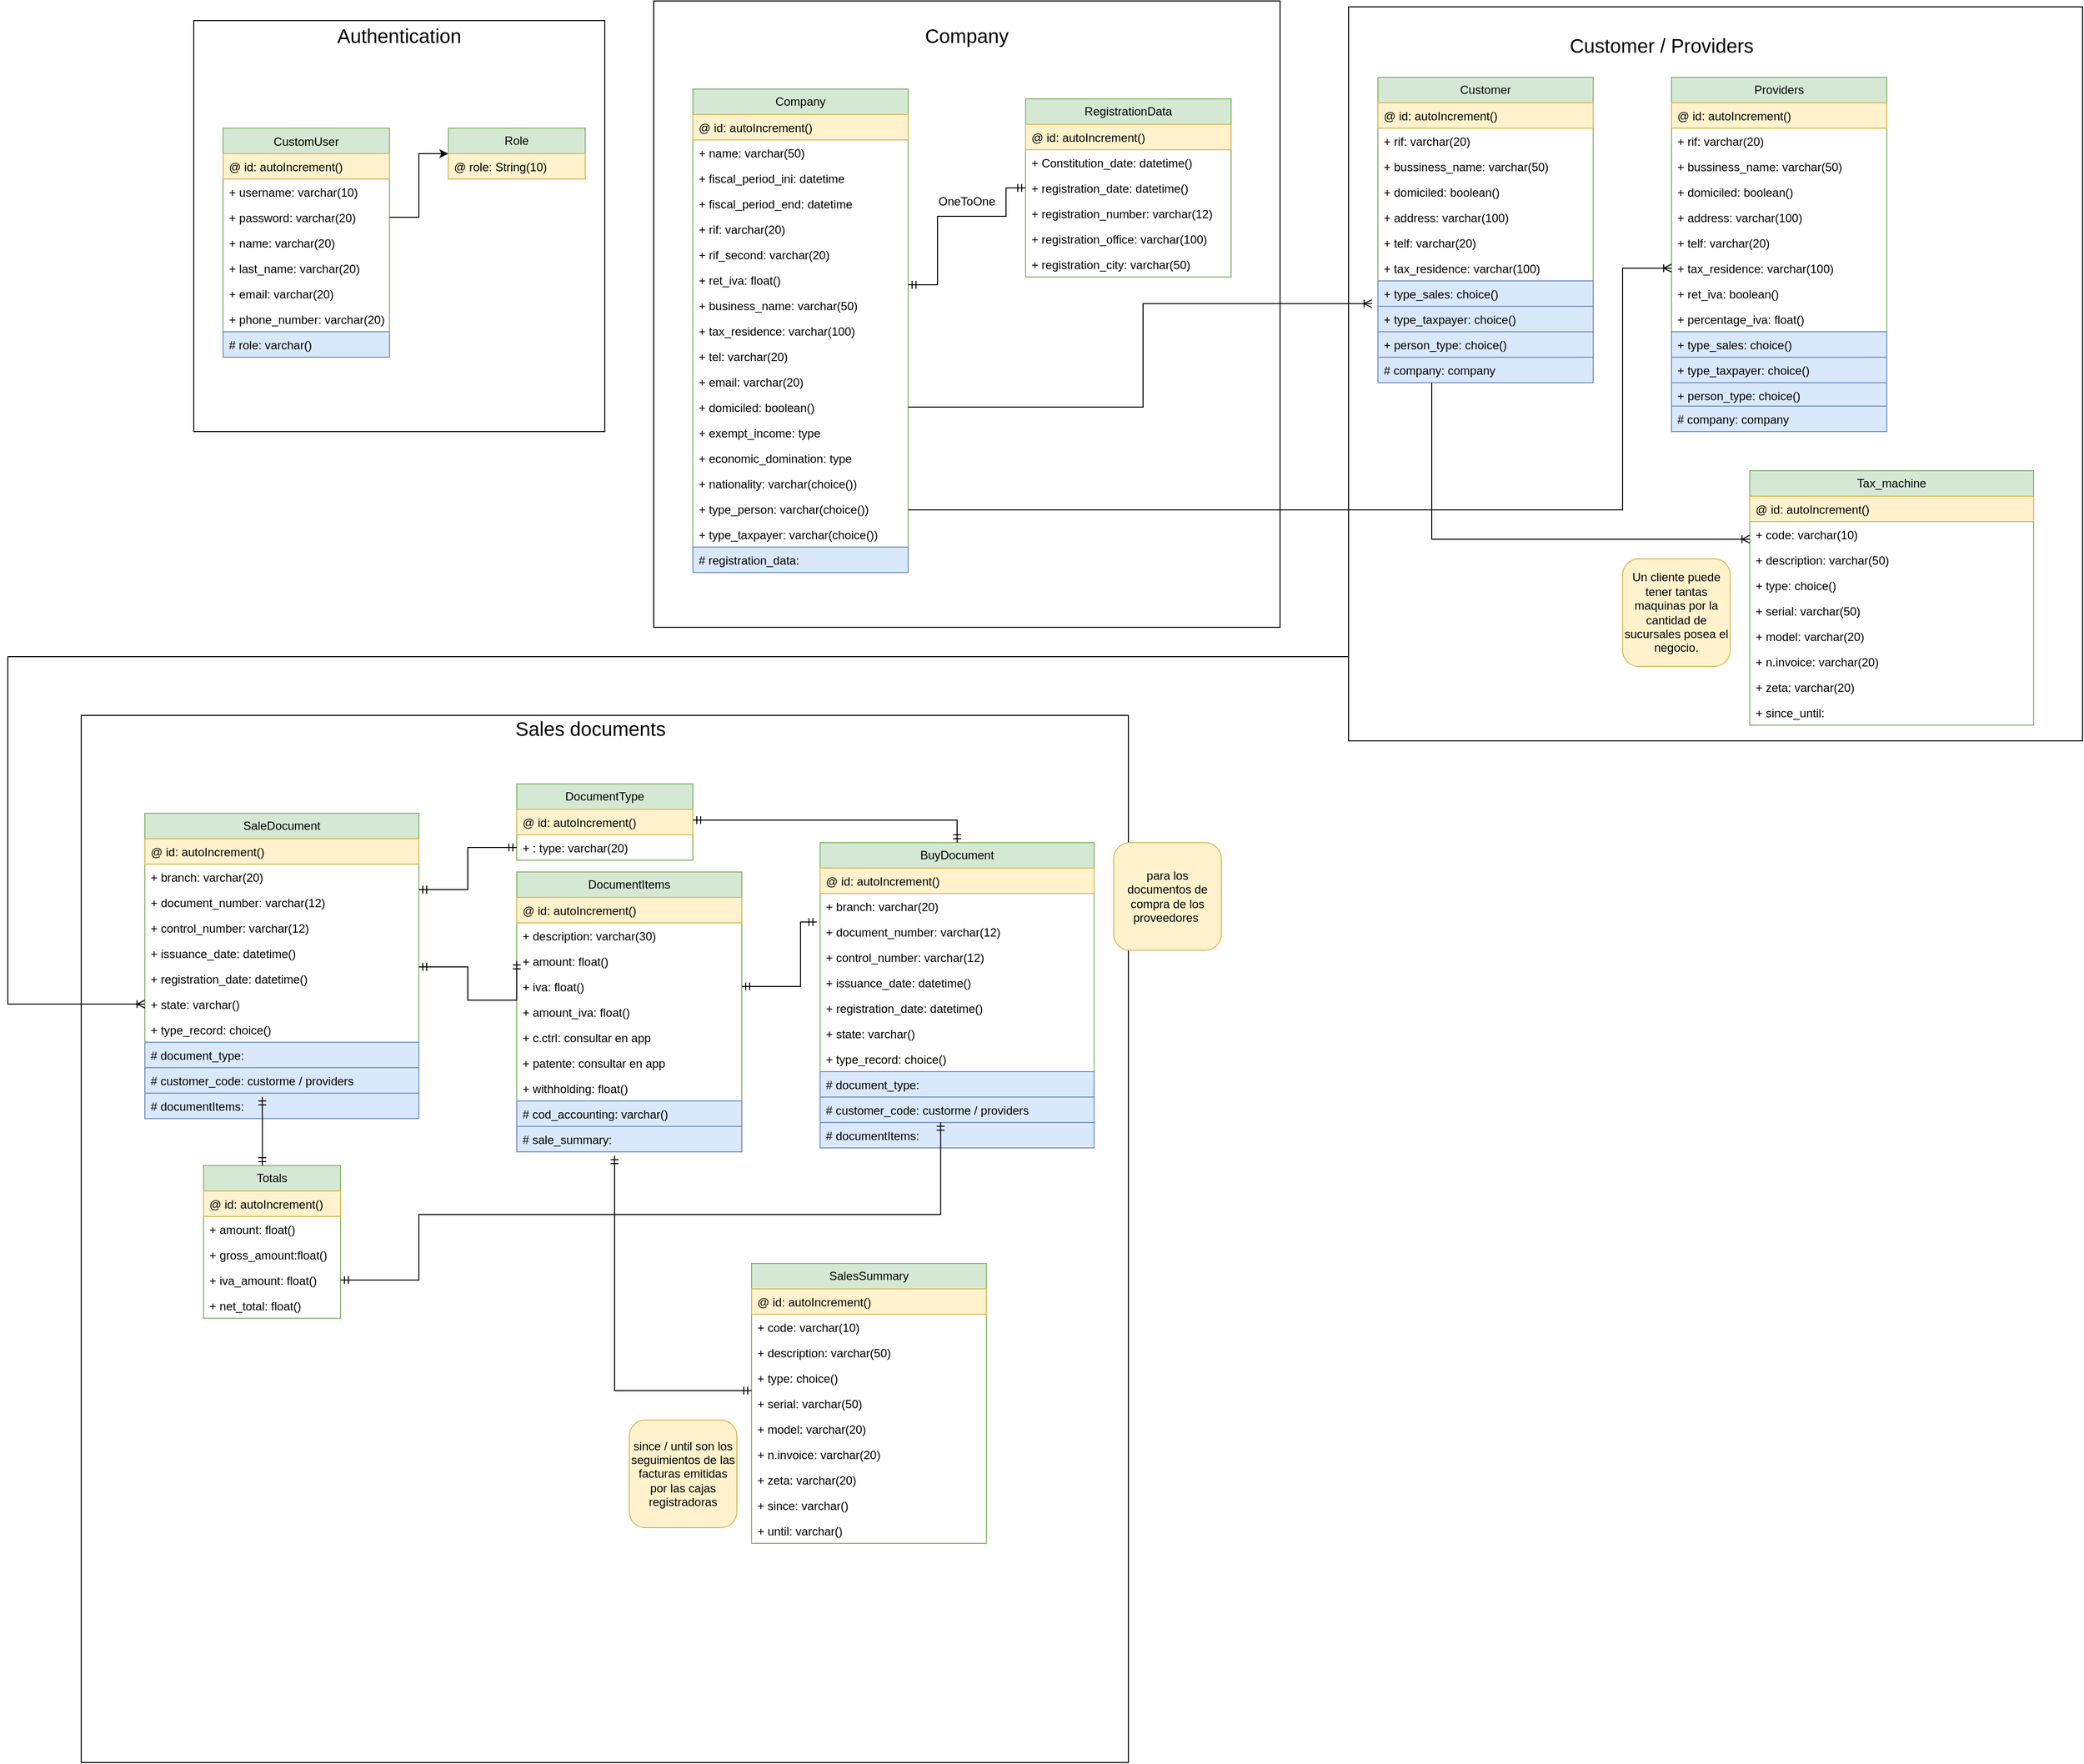 <mxfile version="21.1.2" type="github">
  <diagram name="Página-1" id="oyr48hVxfsf2USA6J1Er">
    <mxGraphModel dx="3796" dy="2156" grid="1" gridSize="10" guides="1" tooltips="1" connect="1" arrows="1" fold="1" page="1" pageScale="1" pageWidth="1920" pageHeight="1200" math="0" shadow="0">
      <root>
        <mxCell id="0" />
        <mxCell id="1" parent="0" />
        <mxCell id="Hb3Jc71vQll2scaf4FI3-3" value="" style="whiteSpace=wrap;html=1;aspect=fixed;fillColor=none;" parent="1" vertex="1">
          <mxGeometry x="-95" y="-460" width="1070" height="1070" as="geometry" />
        </mxCell>
        <mxCell id="Sdwt9xM7wRWtMo3GWOlH-35" value="" style="whiteSpace=wrap;html=1;aspect=fixed;fillColor=none;" parent="1" vertex="1">
          <mxGeometry x="1200" y="-1184" width="750" height="750" as="geometry" />
        </mxCell>
        <mxCell id="hQVyDR556PpDulF2tMrH-12" value="" style="whiteSpace=wrap;html=1;aspect=fixed;fillColor=none;" parent="1" vertex="1">
          <mxGeometry x="20" y="-1170" width="420" height="420" as="geometry" />
        </mxCell>
        <mxCell id="Sdwt9xM7wRWtMo3GWOlH-4" value="" style="whiteSpace=wrap;html=1;aspect=fixed;fillColor=none;" parent="1" vertex="1">
          <mxGeometry x="490" y="-1190" width="640" height="640" as="geometry" />
        </mxCell>
        <mxCell id="1lsHLtuf-3C-XjcvpTAW-1" value="CustomUser" style="swimlane;fontStyle=0;childLayout=stackLayout;horizontal=1;startSize=26;fillColor=#d5e8d4;horizontalStack=0;resizeParent=1;resizeParentMax=0;resizeLast=0;collapsible=1;marginBottom=0;strokeColor=#82b366;" parent="1" vertex="1">
          <mxGeometry x="50" y="-1060" width="170" height="234" as="geometry" />
        </mxCell>
        <mxCell id="1lsHLtuf-3C-XjcvpTAW-2" value="@ id: autoIncrement()" style="text;strokeColor=#d6b656;fillColor=#fff2cc;align=left;verticalAlign=top;spacingLeft=4;spacingRight=4;overflow=hidden;rotatable=0;points=[[0,0.5],[1,0.5]];portConstraint=eastwest;" parent="1lsHLtuf-3C-XjcvpTAW-1" vertex="1">
          <mxGeometry y="26" width="170" height="26" as="geometry" />
        </mxCell>
        <mxCell id="Sdwt9xM7wRWtMo3GWOlH-49" value="+ username: varchar(10)" style="text;align=left;verticalAlign=top;spacingLeft=4;spacingRight=4;overflow=hidden;rotatable=0;points=[[0,0.5],[1,0.5]];portConstraint=eastwest;" parent="1lsHLtuf-3C-XjcvpTAW-1" vertex="1">
          <mxGeometry y="52" width="170" height="26" as="geometry" />
        </mxCell>
        <mxCell id="1lsHLtuf-3C-XjcvpTAW-3" value="+ password: varchar(20)" style="text;strokeColor=none;fillColor=none;align=left;verticalAlign=top;spacingLeft=4;spacingRight=4;overflow=hidden;rotatable=0;points=[[0,0.5],[1,0.5]];portConstraint=eastwest;" parent="1lsHLtuf-3C-XjcvpTAW-1" vertex="1">
          <mxGeometry y="78" width="170" height="26" as="geometry" />
        </mxCell>
        <mxCell id="1lsHLtuf-3C-XjcvpTAW-4" value="+ name: varchar(20)&#xa;" style="text;strokeColor=none;fillColor=none;align=left;verticalAlign=top;spacingLeft=4;spacingRight=4;overflow=hidden;rotatable=0;points=[[0,0.5],[1,0.5]];portConstraint=eastwest;" parent="1lsHLtuf-3C-XjcvpTAW-1" vertex="1">
          <mxGeometry y="104" width="170" height="26" as="geometry" />
        </mxCell>
        <mxCell id="hQVyDR556PpDulF2tMrH-1" value="+ last_name: varchar(20)&#xa;" style="text;strokeColor=none;fillColor=none;align=left;verticalAlign=top;spacingLeft=4;spacingRight=4;overflow=hidden;rotatable=0;points=[[0,0.5],[1,0.5]];portConstraint=eastwest;" parent="1lsHLtuf-3C-XjcvpTAW-1" vertex="1">
          <mxGeometry y="130" width="170" height="26" as="geometry" />
        </mxCell>
        <mxCell id="hQVyDR556PpDulF2tMrH-2" value="+ email: varchar(20)&#xa;" style="text;strokeColor=none;fillColor=none;align=left;verticalAlign=top;spacingLeft=4;spacingRight=4;overflow=hidden;rotatable=0;points=[[0,0.5],[1,0.5]];portConstraint=eastwest;" parent="1lsHLtuf-3C-XjcvpTAW-1" vertex="1">
          <mxGeometry y="156" width="170" height="26" as="geometry" />
        </mxCell>
        <mxCell id="Hb3Jc71vQll2scaf4FI3-17" value="+ phone_number: varchar(20)&#xa;" style="text;strokeColor=none;fillColor=none;align=left;verticalAlign=top;spacingLeft=4;spacingRight=4;overflow=hidden;rotatable=0;points=[[0,0.5],[1,0.5]];portConstraint=eastwest;" parent="1lsHLtuf-3C-XjcvpTAW-1" vertex="1">
          <mxGeometry y="182" width="170" height="26" as="geometry" />
        </mxCell>
        <mxCell id="hQVyDR556PpDulF2tMrH-11" value="# role: varchar()" style="text;strokeColor=#6c8ebf;fillColor=#dae8fc;align=left;verticalAlign=top;spacingLeft=4;spacingRight=4;overflow=hidden;rotatable=0;points=[[0,0.5],[1,0.5]];portConstraint=eastwest;" parent="1lsHLtuf-3C-XjcvpTAW-1" vertex="1">
          <mxGeometry y="208" width="170" height="26" as="geometry" />
        </mxCell>
        <mxCell id="hQVyDR556PpDulF2tMrH-3" value="Role" style="swimlane;fontStyle=0;childLayout=stackLayout;horizontal=1;startSize=26;fillColor=#d5e8d4;horizontalStack=0;resizeParent=1;resizeParentMax=0;resizeLast=0;collapsible=1;marginBottom=0;whiteSpace=wrap;html=1;strokeColor=#82b366;" parent="1" vertex="1">
          <mxGeometry x="280" y="-1060" width="140" height="52" as="geometry" />
        </mxCell>
        <mxCell id="hQVyDR556PpDulF2tMrH-4" value="@ role: String(10)" style="text;strokeColor=#d6b656;fillColor=#fff2cc;align=left;verticalAlign=top;spacingLeft=4;spacingRight=4;overflow=hidden;rotatable=0;points=[[0,0.5],[1,0.5]];portConstraint=eastwest;whiteSpace=wrap;html=1;" parent="hQVyDR556PpDulF2tMrH-3" vertex="1">
          <mxGeometry y="26" width="140" height="26" as="geometry" />
        </mxCell>
        <mxCell id="hQVyDR556PpDulF2tMrH-10" style="edgeStyle=orthogonalEdgeStyle;rounded=0;orthogonalLoop=1;jettySize=auto;html=1;exitX=1;exitY=0.5;exitDx=0;exitDy=0;entryX=0;entryY=0.5;entryDx=0;entryDy=0;" parent="1" source="1lsHLtuf-3C-XjcvpTAW-3" target="hQVyDR556PpDulF2tMrH-3" edge="1">
          <mxGeometry relative="1" as="geometry" />
        </mxCell>
        <mxCell id="hQVyDR556PpDulF2tMrH-13" value="Authentication" style="text;html=1;strokeColor=none;fillColor=none;align=center;verticalAlign=middle;whiteSpace=wrap;rounded=0;fontSize=20;" parent="1" vertex="1">
          <mxGeometry x="200" y="-1170" width="60" height="30" as="geometry" />
        </mxCell>
        <mxCell id="hQVyDR556PpDulF2tMrH-14" value="Company" style="swimlane;fontStyle=0;childLayout=stackLayout;horizontal=1;startSize=26;fillColor=#d5e8d4;horizontalStack=0;resizeParent=1;resizeParentMax=0;resizeLast=0;collapsible=1;marginBottom=0;whiteSpace=wrap;html=1;strokeColor=#82b366;" parent="1" vertex="1">
          <mxGeometry x="530" y="-1100" width="220" height="494" as="geometry" />
        </mxCell>
        <mxCell id="hQVyDR556PpDulF2tMrH-15" value="@ id: autoIncrement()" style="text;strokeColor=#d6b656;fillColor=#fff2cc;align=left;verticalAlign=top;spacingLeft=4;spacingRight=4;overflow=hidden;rotatable=0;points=[[0,0.5],[1,0.5]];portConstraint=eastwest;whiteSpace=wrap;html=1;" parent="hQVyDR556PpDulF2tMrH-14" vertex="1">
          <mxGeometry y="26" width="220" height="26" as="geometry" />
        </mxCell>
        <mxCell id="hQVyDR556PpDulF2tMrH-16" value="+ name:&amp;nbsp;varchar(50)" style="text;strokeColor=none;fillColor=none;align=left;verticalAlign=top;spacingLeft=4;spacingRight=4;overflow=hidden;rotatable=0;points=[[0,0.5],[1,0.5]];portConstraint=eastwest;whiteSpace=wrap;html=1;" parent="hQVyDR556PpDulF2tMrH-14" vertex="1">
          <mxGeometry y="52" width="220" height="26" as="geometry" />
        </mxCell>
        <mxCell id="hQVyDR556PpDulF2tMrH-17" value="+ fiscal_period_ini: datetime" style="text;strokeColor=none;fillColor=none;align=left;verticalAlign=top;spacingLeft=4;spacingRight=4;overflow=hidden;rotatable=0;points=[[0,0.5],[1,0.5]];portConstraint=eastwest;whiteSpace=wrap;html=1;" parent="hQVyDR556PpDulF2tMrH-14" vertex="1">
          <mxGeometry y="78" width="220" height="26" as="geometry" />
        </mxCell>
        <mxCell id="hQVyDR556PpDulF2tMrH-18" value="+ fiscal_period_end: datetime" style="text;strokeColor=none;fillColor=none;align=left;verticalAlign=top;spacingLeft=4;spacingRight=4;overflow=hidden;rotatable=0;points=[[0,0.5],[1,0.5]];portConstraint=eastwest;whiteSpace=wrap;html=1;" parent="hQVyDR556PpDulF2tMrH-14" vertex="1">
          <mxGeometry y="104" width="220" height="26" as="geometry" />
        </mxCell>
        <mxCell id="hQVyDR556PpDulF2tMrH-19" value="+ rif:&amp;nbsp;varchar(20)" style="text;strokeColor=none;fillColor=none;align=left;verticalAlign=top;spacingLeft=4;spacingRight=4;overflow=hidden;rotatable=0;points=[[0,0.5],[1,0.5]];portConstraint=eastwest;whiteSpace=wrap;html=1;" parent="hQVyDR556PpDulF2tMrH-14" vertex="1">
          <mxGeometry y="130" width="220" height="26" as="geometry" />
        </mxCell>
        <mxCell id="hQVyDR556PpDulF2tMrH-20" value="+ rif_second:&amp;nbsp;varchar(20)" style="text;strokeColor=none;fillColor=none;align=left;verticalAlign=top;spacingLeft=4;spacingRight=4;overflow=hidden;rotatable=0;points=[[0,0.5],[1,0.5]];portConstraint=eastwest;whiteSpace=wrap;html=1;" parent="hQVyDR556PpDulF2tMrH-14" vertex="1">
          <mxGeometry y="156" width="220" height="26" as="geometry" />
        </mxCell>
        <mxCell id="hQVyDR556PpDulF2tMrH-23" value="+ ret_iva: float()" style="text;strokeColor=none;fillColor=none;align=left;verticalAlign=top;spacingLeft=4;spacingRight=4;overflow=hidden;rotatable=0;points=[[0,0.5],[1,0.5]];portConstraint=eastwest;whiteSpace=wrap;html=1;" parent="hQVyDR556PpDulF2tMrH-14" vertex="1">
          <mxGeometry y="182" width="220" height="26" as="geometry" />
        </mxCell>
        <mxCell id="hQVyDR556PpDulF2tMrH-24" value="+ business_name:&amp;nbsp;varchar(50)" style="text;strokeColor=none;fillColor=none;align=left;verticalAlign=top;spacingLeft=4;spacingRight=4;overflow=hidden;rotatable=0;points=[[0,0.5],[1,0.5]];portConstraint=eastwest;whiteSpace=wrap;html=1;" parent="hQVyDR556PpDulF2tMrH-14" vertex="1">
          <mxGeometry y="208" width="220" height="26" as="geometry" />
        </mxCell>
        <mxCell id="hQVyDR556PpDulF2tMrH-25" value="+ tax_residence:&amp;nbsp;varchar(100)" style="text;strokeColor=none;fillColor=none;align=left;verticalAlign=top;spacingLeft=4;spacingRight=4;overflow=hidden;rotatable=0;points=[[0,0.5],[1,0.5]];portConstraint=eastwest;whiteSpace=wrap;html=1;" parent="hQVyDR556PpDulF2tMrH-14" vertex="1">
          <mxGeometry y="234" width="220" height="26" as="geometry" />
        </mxCell>
        <mxCell id="hQVyDR556PpDulF2tMrH-26" value="+ tel:&amp;nbsp;varchar(20)" style="text;strokeColor=none;fillColor=none;align=left;verticalAlign=top;spacingLeft=4;spacingRight=4;overflow=hidden;rotatable=0;points=[[0,0.5],[1,0.5]];portConstraint=eastwest;whiteSpace=wrap;html=1;" parent="hQVyDR556PpDulF2tMrH-14" vertex="1">
          <mxGeometry y="260" width="220" height="26" as="geometry" />
        </mxCell>
        <mxCell id="hQVyDR556PpDulF2tMrH-27" value="+ email:&amp;nbsp;varchar(20)" style="text;strokeColor=none;fillColor=none;align=left;verticalAlign=top;spacingLeft=4;spacingRight=4;overflow=hidden;rotatable=0;points=[[0,0.5],[1,0.5]];portConstraint=eastwest;whiteSpace=wrap;html=1;" parent="hQVyDR556PpDulF2tMrH-14" vertex="1">
          <mxGeometry y="286" width="220" height="26" as="geometry" />
        </mxCell>
        <mxCell id="hQVyDR556PpDulF2tMrH-28" value="+ domiciled: boolean()" style="text;strokeColor=none;fillColor=none;align=left;verticalAlign=top;spacingLeft=4;spacingRight=4;overflow=hidden;rotatable=0;points=[[0,0.5],[1,0.5]];portConstraint=eastwest;whiteSpace=wrap;html=1;" parent="hQVyDR556PpDulF2tMrH-14" vertex="1">
          <mxGeometry y="312" width="220" height="26" as="geometry" />
        </mxCell>
        <mxCell id="hQVyDR556PpDulF2tMrH-30" value="+ exempt_income: type" style="text;strokeColor=none;fillColor=none;align=left;verticalAlign=top;spacingLeft=4;spacingRight=4;overflow=hidden;rotatable=0;points=[[0,0.5],[1,0.5]];portConstraint=eastwest;whiteSpace=wrap;html=1;" parent="hQVyDR556PpDulF2tMrH-14" vertex="1">
          <mxGeometry y="338" width="220" height="26" as="geometry" />
        </mxCell>
        <mxCell id="hQVyDR556PpDulF2tMrH-31" value="+ economic_domination: type" style="text;strokeColor=none;fillColor=none;align=left;verticalAlign=top;spacingLeft=4;spacingRight=4;overflow=hidden;rotatable=0;points=[[0,0.5],[1,0.5]];portConstraint=eastwest;whiteSpace=wrap;html=1;" parent="hQVyDR556PpDulF2tMrH-14" vertex="1">
          <mxGeometry y="364" width="220" height="26" as="geometry" />
        </mxCell>
        <mxCell id="hQVyDR556PpDulF2tMrH-29" value="+ nationality: varchar(choice())" style="text;strokeColor=none;fillColor=none;align=left;verticalAlign=top;spacingLeft=4;spacingRight=4;overflow=hidden;rotatable=0;points=[[0,0.5],[1,0.5]];portConstraint=eastwest;whiteSpace=wrap;html=1;" parent="hQVyDR556PpDulF2tMrH-14" vertex="1">
          <mxGeometry y="390" width="220" height="26" as="geometry" />
        </mxCell>
        <mxCell id="hQVyDR556PpDulF2tMrH-21" value="+ type_person: varchar(choice())" style="text;align=left;verticalAlign=top;spacingLeft=4;spacingRight=4;overflow=hidden;rotatable=0;points=[[0,0.5],[1,0.5]];portConstraint=eastwest;whiteSpace=wrap;html=1;" parent="hQVyDR556PpDulF2tMrH-14" vertex="1">
          <mxGeometry y="416" width="220" height="26" as="geometry" />
        </mxCell>
        <mxCell id="hQVyDR556PpDulF2tMrH-22" value="+ type_taxpayer: varchar(choice())" style="text;align=left;verticalAlign=top;spacingLeft=4;spacingRight=4;overflow=hidden;rotatable=0;points=[[0,0.5],[1,0.5]];portConstraint=eastwest;whiteSpace=wrap;html=1;" parent="hQVyDR556PpDulF2tMrH-14" vertex="1">
          <mxGeometry y="442" width="220" height="26" as="geometry" />
        </mxCell>
        <mxCell id="hQVyDR556PpDulF2tMrH-32" value="# registration_data:&amp;nbsp;" style="text;strokeColor=#6c8ebf;fillColor=#dae8fc;align=left;verticalAlign=top;spacingLeft=4;spacingRight=4;overflow=hidden;rotatable=0;points=[[0,0.5],[1,0.5]];portConstraint=eastwest;whiteSpace=wrap;html=1;" parent="hQVyDR556PpDulF2tMrH-14" vertex="1">
          <mxGeometry y="468" width="220" height="26" as="geometry" />
        </mxCell>
        <mxCell id="hQVyDR556PpDulF2tMrH-33" value="RegistrationData" style="swimlane;fontStyle=0;childLayout=stackLayout;horizontal=1;startSize=26;fillColor=#d5e8d4;horizontalStack=0;resizeParent=1;resizeParentMax=0;resizeLast=0;collapsible=1;marginBottom=0;whiteSpace=wrap;html=1;strokeColor=#82b366;" parent="1" vertex="1">
          <mxGeometry x="870" y="-1090" width="210" height="182" as="geometry" />
        </mxCell>
        <mxCell id="hQVyDR556PpDulF2tMrH-34" value="@ id: autoIncrement()" style="text;strokeColor=#d6b656;fillColor=#fff2cc;align=left;verticalAlign=top;spacingLeft=4;spacingRight=4;overflow=hidden;rotatable=0;points=[[0,0.5],[1,0.5]];portConstraint=eastwest;whiteSpace=wrap;html=1;" parent="hQVyDR556PpDulF2tMrH-33" vertex="1">
          <mxGeometry y="26" width="210" height="26" as="geometry" />
        </mxCell>
        <mxCell id="hQVyDR556PpDulF2tMrH-35" value="+ Constitution_date: datetime()" style="text;strokeColor=none;fillColor=none;align=left;verticalAlign=top;spacingLeft=4;spacingRight=4;overflow=hidden;rotatable=0;points=[[0,0.5],[1,0.5]];portConstraint=eastwest;whiteSpace=wrap;html=1;" parent="hQVyDR556PpDulF2tMrH-33" vertex="1">
          <mxGeometry y="52" width="210" height="26" as="geometry" />
        </mxCell>
        <mxCell id="hQVyDR556PpDulF2tMrH-36" value="+ registration_date: datetime()" style="text;strokeColor=none;fillColor=none;align=left;verticalAlign=top;spacingLeft=4;spacingRight=4;overflow=hidden;rotatable=0;points=[[0,0.5],[1,0.5]];portConstraint=eastwest;whiteSpace=wrap;html=1;" parent="hQVyDR556PpDulF2tMrH-33" vertex="1">
          <mxGeometry y="78" width="210" height="26" as="geometry" />
        </mxCell>
        <mxCell id="Sdwt9xM7wRWtMo3GWOlH-1" value="+ registration_number:&amp;nbsp;varchar(12)" style="text;strokeColor=none;fillColor=none;align=left;verticalAlign=top;spacingLeft=4;spacingRight=4;overflow=hidden;rotatable=0;points=[[0,0.5],[1,0.5]];portConstraint=eastwest;whiteSpace=wrap;html=1;" parent="hQVyDR556PpDulF2tMrH-33" vertex="1">
          <mxGeometry y="104" width="210" height="26" as="geometry" />
        </mxCell>
        <mxCell id="Sdwt9xM7wRWtMo3GWOlH-2" value="+ registration_office:&amp;nbsp;varchar(100)" style="text;strokeColor=none;fillColor=none;align=left;verticalAlign=top;spacingLeft=4;spacingRight=4;overflow=hidden;rotatable=0;points=[[0,0.5],[1,0.5]];portConstraint=eastwest;whiteSpace=wrap;html=1;" parent="hQVyDR556PpDulF2tMrH-33" vertex="1">
          <mxGeometry y="130" width="210" height="26" as="geometry" />
        </mxCell>
        <mxCell id="Sdwt9xM7wRWtMo3GWOlH-3" value="+ registration_city:&amp;nbsp;varchar(50)" style="text;strokeColor=none;fillColor=none;align=left;verticalAlign=top;spacingLeft=4;spacingRight=4;overflow=hidden;rotatable=0;points=[[0,0.5],[1,0.5]];portConstraint=eastwest;whiteSpace=wrap;html=1;" parent="hQVyDR556PpDulF2tMrH-33" vertex="1">
          <mxGeometry y="156" width="210" height="26" as="geometry" />
        </mxCell>
        <mxCell id="hQVyDR556PpDulF2tMrH-38" value="OneToOne" style="text;html=1;strokeColor=none;fillColor=none;align=center;verticalAlign=middle;whiteSpace=wrap;rounded=0;" parent="1" vertex="1">
          <mxGeometry x="780" y="-1000" width="60" height="30" as="geometry" />
        </mxCell>
        <mxCell id="Sdwt9xM7wRWtMo3GWOlH-5" value="Company" style="text;html=1;strokeColor=none;fillColor=none;align=center;verticalAlign=middle;whiteSpace=wrap;rounded=0;fontSize=20;" parent="1" vertex="1">
          <mxGeometry x="780" y="-1170" width="60" height="30" as="geometry" />
        </mxCell>
        <mxCell id="Sdwt9xM7wRWtMo3GWOlH-6" value="Customer" style="swimlane;fontStyle=0;childLayout=stackLayout;horizontal=1;startSize=26;fillColor=#d5e8d4;horizontalStack=0;resizeParent=1;resizeParentMax=0;resizeLast=0;collapsible=1;marginBottom=0;whiteSpace=wrap;html=1;strokeColor=#82b366;" parent="1" vertex="1">
          <mxGeometry x="1230" y="-1112" width="220" height="312" as="geometry" />
        </mxCell>
        <mxCell id="Sdwt9xM7wRWtMo3GWOlH-7" value="@ id: autoIncrement()" style="text;strokeColor=#d6b656;fillColor=#fff2cc;align=left;verticalAlign=top;spacingLeft=4;spacingRight=4;overflow=hidden;rotatable=0;points=[[0,0.5],[1,0.5]];portConstraint=eastwest;whiteSpace=wrap;html=1;" parent="Sdwt9xM7wRWtMo3GWOlH-6" vertex="1">
          <mxGeometry y="26" width="220" height="26" as="geometry" />
        </mxCell>
        <mxCell id="Sdwt9xM7wRWtMo3GWOlH-8" value="+ rif:&amp;nbsp;varchar(20)" style="text;strokeColor=none;fillColor=none;align=left;verticalAlign=top;spacingLeft=4;spacingRight=4;overflow=hidden;rotatable=0;points=[[0,0.5],[1,0.5]];portConstraint=eastwest;whiteSpace=wrap;html=1;" parent="Sdwt9xM7wRWtMo3GWOlH-6" vertex="1">
          <mxGeometry y="52" width="220" height="26" as="geometry" />
        </mxCell>
        <mxCell id="Sdwt9xM7wRWtMo3GWOlH-9" value="+ bussiness_name:&amp;nbsp;varchar(50)" style="text;strokeColor=none;fillColor=none;align=left;verticalAlign=top;spacingLeft=4;spacingRight=4;overflow=hidden;rotatable=0;points=[[0,0.5],[1,0.5]];portConstraint=eastwest;whiteSpace=wrap;html=1;" parent="Sdwt9xM7wRWtMo3GWOlH-6" vertex="1">
          <mxGeometry y="78" width="220" height="26" as="geometry" />
        </mxCell>
        <mxCell id="Sdwt9xM7wRWtMo3GWOlH-10" value="+ domiciled: boolean()" style="text;strokeColor=none;fillColor=none;align=left;verticalAlign=top;spacingLeft=4;spacingRight=4;overflow=hidden;rotatable=0;points=[[0,0.5],[1,0.5]];portConstraint=eastwest;whiteSpace=wrap;html=1;" parent="Sdwt9xM7wRWtMo3GWOlH-6" vertex="1">
          <mxGeometry y="104" width="220" height="26" as="geometry" />
        </mxCell>
        <mxCell id="Sdwt9xM7wRWtMo3GWOlH-14" value="+ address:&amp;nbsp;varchar(100)" style="text;strokeColor=none;fillColor=none;align=left;verticalAlign=top;spacingLeft=4;spacingRight=4;overflow=hidden;rotatable=0;points=[[0,0.5],[1,0.5]];portConstraint=eastwest;whiteSpace=wrap;html=1;" parent="Sdwt9xM7wRWtMo3GWOlH-6" vertex="1">
          <mxGeometry y="130" width="220" height="26" as="geometry" />
        </mxCell>
        <mxCell id="Sdwt9xM7wRWtMo3GWOlH-15" value="+ telf:&amp;nbsp;varchar(20)" style="text;strokeColor=none;fillColor=none;align=left;verticalAlign=top;spacingLeft=4;spacingRight=4;overflow=hidden;rotatable=0;points=[[0,0.5],[1,0.5]];portConstraint=eastwest;whiteSpace=wrap;html=1;" parent="Sdwt9xM7wRWtMo3GWOlH-6" vertex="1">
          <mxGeometry y="156" width="220" height="26" as="geometry" />
        </mxCell>
        <mxCell id="Sdwt9xM7wRWtMo3GWOlH-16" value="+ tax_residence:&amp;nbsp;varchar(100)" style="text;strokeColor=none;fillColor=none;align=left;verticalAlign=top;spacingLeft=4;spacingRight=4;overflow=hidden;rotatable=0;points=[[0,0.5],[1,0.5]];portConstraint=eastwest;whiteSpace=wrap;html=1;" parent="Sdwt9xM7wRWtMo3GWOlH-6" vertex="1">
          <mxGeometry y="182" width="220" height="26" as="geometry" />
        </mxCell>
        <mxCell id="Sdwt9xM7wRWtMo3GWOlH-13" value="+ type_sales: choice()" style="text;strokeColor=#6c8ebf;fillColor=#dae8fc;align=left;verticalAlign=top;spacingLeft=4;spacingRight=4;overflow=hidden;rotatable=0;points=[[0,0.5],[1,0.5]];portConstraint=eastwest;whiteSpace=wrap;html=1;" parent="Sdwt9xM7wRWtMo3GWOlH-6" vertex="1">
          <mxGeometry y="208" width="220" height="26" as="geometry" />
        </mxCell>
        <mxCell id="Sdwt9xM7wRWtMo3GWOlH-12" value="+ type_taxpayer: choice()" style="text;strokeColor=#6c8ebf;fillColor=#dae8fc;align=left;verticalAlign=top;spacingLeft=4;spacingRight=4;overflow=hidden;rotatable=0;points=[[0,0.5],[1,0.5]];portConstraint=eastwest;whiteSpace=wrap;html=1;" parent="Sdwt9xM7wRWtMo3GWOlH-6" vertex="1">
          <mxGeometry y="234" width="220" height="26" as="geometry" />
        </mxCell>
        <mxCell id="Sdwt9xM7wRWtMo3GWOlH-11" value="+ person_type: choice()" style="text;strokeColor=#6c8ebf;fillColor=#dae8fc;align=left;verticalAlign=top;spacingLeft=4;spacingRight=4;overflow=hidden;rotatable=0;points=[[0,0.5],[1,0.5]];portConstraint=eastwest;whiteSpace=wrap;html=1;" parent="Sdwt9xM7wRWtMo3GWOlH-6" vertex="1">
          <mxGeometry y="260" width="220" height="26" as="geometry" />
        </mxCell>
        <mxCell id="Hb3Jc71vQll2scaf4FI3-18" value="# company: company" style="text;strokeColor=#6c8ebf;fillColor=#dae8fc;align=left;verticalAlign=top;spacingLeft=4;spacingRight=4;overflow=hidden;rotatable=0;points=[[0,0.5],[1,0.5]];portConstraint=eastwest;whiteSpace=wrap;html=1;" parent="Sdwt9xM7wRWtMo3GWOlH-6" vertex="1">
          <mxGeometry y="286" width="220" height="26" as="geometry" />
        </mxCell>
        <mxCell id="Sdwt9xM7wRWtMo3GWOlH-18" value="" style="edgeStyle=orthogonalEdgeStyle;fontSize=12;html=1;endArrow=ERoneToMany;rounded=0;entryX=-0.028;entryY=-0.104;entryDx=0;entryDy=0;entryPerimeter=0;exitX=1;exitY=0.5;exitDx=0;exitDy=0;" parent="1" source="hQVyDR556PpDulF2tMrH-28" target="Sdwt9xM7wRWtMo3GWOlH-12" edge="1">
          <mxGeometry width="100" height="100" relative="1" as="geometry">
            <mxPoint x="800" y="-750" as="sourcePoint" />
            <mxPoint x="1310" y="-920" as="targetPoint" />
            <Array as="points" />
          </mxGeometry>
        </mxCell>
        <mxCell id="Sdwt9xM7wRWtMo3GWOlH-19" value="Providers" style="swimlane;fontStyle=0;childLayout=stackLayout;horizontal=1;startSize=26;fillColor=#d5e8d4;horizontalStack=0;resizeParent=1;resizeParentMax=0;resizeLast=0;collapsible=1;marginBottom=0;whiteSpace=wrap;html=1;strokeColor=#82b366;" parent="1" vertex="1">
          <mxGeometry x="1530" y="-1112" width="220" height="338" as="geometry" />
        </mxCell>
        <mxCell id="Sdwt9xM7wRWtMo3GWOlH-20" value="@ id: autoIncrement()" style="text;strokeColor=#d6b656;fillColor=#fff2cc;align=left;verticalAlign=top;spacingLeft=4;spacingRight=4;overflow=hidden;rotatable=0;points=[[0,0.5],[1,0.5]];portConstraint=eastwest;whiteSpace=wrap;html=1;" parent="Sdwt9xM7wRWtMo3GWOlH-19" vertex="1">
          <mxGeometry y="26" width="220" height="26" as="geometry" />
        </mxCell>
        <mxCell id="Sdwt9xM7wRWtMo3GWOlH-21" value="+ rif:&amp;nbsp;varchar(20)" style="text;strokeColor=none;fillColor=none;align=left;verticalAlign=top;spacingLeft=4;spacingRight=4;overflow=hidden;rotatable=0;points=[[0,0.5],[1,0.5]];portConstraint=eastwest;whiteSpace=wrap;html=1;" parent="Sdwt9xM7wRWtMo3GWOlH-19" vertex="1">
          <mxGeometry y="52" width="220" height="26" as="geometry" />
        </mxCell>
        <mxCell id="Sdwt9xM7wRWtMo3GWOlH-22" value="+ bussiness_name:&amp;nbsp;varchar(50)" style="text;strokeColor=none;fillColor=none;align=left;verticalAlign=top;spacingLeft=4;spacingRight=4;overflow=hidden;rotatable=0;points=[[0,0.5],[1,0.5]];portConstraint=eastwest;whiteSpace=wrap;html=1;" parent="Sdwt9xM7wRWtMo3GWOlH-19" vertex="1">
          <mxGeometry y="78" width="220" height="26" as="geometry" />
        </mxCell>
        <mxCell id="Sdwt9xM7wRWtMo3GWOlH-23" value="+ domiciled: boolean()" style="text;strokeColor=none;fillColor=none;align=left;verticalAlign=top;spacingLeft=4;spacingRight=4;overflow=hidden;rotatable=0;points=[[0,0.5],[1,0.5]];portConstraint=eastwest;whiteSpace=wrap;html=1;" parent="Sdwt9xM7wRWtMo3GWOlH-19" vertex="1">
          <mxGeometry y="104" width="220" height="26" as="geometry" />
        </mxCell>
        <mxCell id="Sdwt9xM7wRWtMo3GWOlH-24" value="+ address:&amp;nbsp;varchar(100)" style="text;strokeColor=none;fillColor=none;align=left;verticalAlign=top;spacingLeft=4;spacingRight=4;overflow=hidden;rotatable=0;points=[[0,0.5],[1,0.5]];portConstraint=eastwest;whiteSpace=wrap;html=1;" parent="Sdwt9xM7wRWtMo3GWOlH-19" vertex="1">
          <mxGeometry y="130" width="220" height="26" as="geometry" />
        </mxCell>
        <mxCell id="Sdwt9xM7wRWtMo3GWOlH-25" value="+ telf:&amp;nbsp;varchar(20)" style="text;strokeColor=none;fillColor=none;align=left;verticalAlign=top;spacingLeft=4;spacingRight=4;overflow=hidden;rotatable=0;points=[[0,0.5],[1,0.5]];portConstraint=eastwest;whiteSpace=wrap;html=1;" parent="Sdwt9xM7wRWtMo3GWOlH-19" vertex="1">
          <mxGeometry y="156" width="220" height="26" as="geometry" />
        </mxCell>
        <mxCell id="Sdwt9xM7wRWtMo3GWOlH-26" value="+ tax_residence:&amp;nbsp;varchar(100)" style="text;strokeColor=none;fillColor=none;align=left;verticalAlign=top;spacingLeft=4;spacingRight=4;overflow=hidden;rotatable=0;points=[[0,0.5],[1,0.5]];portConstraint=eastwest;whiteSpace=wrap;html=1;" parent="Sdwt9xM7wRWtMo3GWOlH-19" vertex="1">
          <mxGeometry y="182" width="220" height="26" as="geometry" />
        </mxCell>
        <mxCell id="Sdwt9xM7wRWtMo3GWOlH-32" value="+ ret_iva: boolean()" style="text;strokeColor=none;fillColor=none;align=left;verticalAlign=top;spacingLeft=4;spacingRight=4;overflow=hidden;rotatable=0;points=[[0,0.5],[1,0.5]];portConstraint=eastwest;whiteSpace=wrap;html=1;" parent="Sdwt9xM7wRWtMo3GWOlH-19" vertex="1">
          <mxGeometry y="208" width="220" height="26" as="geometry" />
        </mxCell>
        <mxCell id="Sdwt9xM7wRWtMo3GWOlH-33" value="+ percentage_iva: float()" style="text;strokeColor=none;fillColor=none;align=left;verticalAlign=top;spacingLeft=4;spacingRight=4;overflow=hidden;rotatable=0;points=[[0,0.5],[1,0.5]];portConstraint=eastwest;whiteSpace=wrap;html=1;" parent="Sdwt9xM7wRWtMo3GWOlH-19" vertex="1">
          <mxGeometry y="234" width="220" height="26" as="geometry" />
        </mxCell>
        <mxCell id="Sdwt9xM7wRWtMo3GWOlH-27" value="+ type_sales: choice()" style="text;strokeColor=#6c8ebf;fillColor=#dae8fc;align=left;verticalAlign=top;spacingLeft=4;spacingRight=4;overflow=hidden;rotatable=0;points=[[0,0.5],[1,0.5]];portConstraint=eastwest;whiteSpace=wrap;html=1;" parent="Sdwt9xM7wRWtMo3GWOlH-19" vertex="1">
          <mxGeometry y="260" width="220" height="26" as="geometry" />
        </mxCell>
        <mxCell id="Sdwt9xM7wRWtMo3GWOlH-28" value="+ type_taxpayer: choice()" style="text;strokeColor=#6c8ebf;fillColor=#dae8fc;align=left;verticalAlign=top;spacingLeft=4;spacingRight=4;overflow=hidden;rotatable=0;points=[[0,0.5],[1,0.5]];portConstraint=eastwest;whiteSpace=wrap;html=1;" parent="Sdwt9xM7wRWtMo3GWOlH-19" vertex="1">
          <mxGeometry y="286" width="220" height="26" as="geometry" />
        </mxCell>
        <mxCell id="Sdwt9xM7wRWtMo3GWOlH-29" value="+ person_type: choice()" style="text;strokeColor=#6c8ebf;fillColor=#dae8fc;align=left;verticalAlign=top;spacingLeft=4;spacingRight=4;overflow=hidden;rotatable=0;points=[[0,0.5],[1,0.5]];portConstraint=eastwest;whiteSpace=wrap;html=1;" parent="Sdwt9xM7wRWtMo3GWOlH-19" vertex="1">
          <mxGeometry y="312" width="220" height="26" as="geometry" />
        </mxCell>
        <mxCell id="Sdwt9xM7wRWtMo3GWOlH-30" value="" style="edgeStyle=orthogonalEdgeStyle;fontSize=12;html=1;endArrow=ERmandOne;startArrow=ERmandOne;rounded=0;entryX=0;entryY=0.5;entryDx=0;entryDy=0;exitX=1;exitY=0.692;exitDx=0;exitDy=0;exitPerimeter=0;" parent="1" source="hQVyDR556PpDulF2tMrH-23" target="hQVyDR556PpDulF2tMrH-36" edge="1">
          <mxGeometry width="100" height="100" relative="1" as="geometry">
            <mxPoint x="760" y="-900" as="sourcePoint" />
            <mxPoint x="820" y="-1000" as="targetPoint" />
            <Array as="points">
              <mxPoint x="780" y="-900" />
              <mxPoint x="780" y="-970" />
              <mxPoint x="850" y="-970" />
              <mxPoint x="850" y="-999" />
            </Array>
          </mxGeometry>
        </mxCell>
        <mxCell id="Sdwt9xM7wRWtMo3GWOlH-31" value="" style="edgeStyle=orthogonalEdgeStyle;fontSize=12;html=1;endArrow=ERoneToMany;rounded=0;entryX=0;entryY=0.5;entryDx=0;entryDy=0;" parent="1" target="Sdwt9xM7wRWtMo3GWOlH-26" edge="1">
          <mxGeometry width="100" height="100" relative="1" as="geometry">
            <mxPoint x="750" y="-670" as="sourcePoint" />
            <mxPoint x="830" y="-780" as="targetPoint" />
            <Array as="points">
              <mxPoint x="1480" y="-670" />
              <mxPoint x="1480" y="-917" />
            </Array>
          </mxGeometry>
        </mxCell>
        <mxCell id="Sdwt9xM7wRWtMo3GWOlH-37" value="Customer / Providers" style="text;html=1;strokeColor=none;fillColor=none;align=center;verticalAlign=middle;whiteSpace=wrap;rounded=0;fontSize=20;" parent="1" vertex="1">
          <mxGeometry x="1385" y="-1160" width="270" height="30" as="geometry" />
        </mxCell>
        <mxCell id="Sdwt9xM7wRWtMo3GWOlH-38" value="SaleDocument" style="swimlane;fontStyle=0;childLayout=stackLayout;horizontal=1;startSize=26;fillColor=#d5e8d4;horizontalStack=0;resizeParent=1;resizeParentMax=0;resizeLast=0;collapsible=1;marginBottom=0;whiteSpace=wrap;html=1;strokeColor=#82b366;" parent="1" vertex="1">
          <mxGeometry x="-30" y="-360" width="280" height="312" as="geometry" />
        </mxCell>
        <mxCell id="Sdwt9xM7wRWtMo3GWOlH-39" value="@ id: autoIncrement()" style="text;strokeColor=#d6b656;fillColor=#fff2cc;align=left;verticalAlign=top;spacingLeft=4;spacingRight=4;overflow=hidden;rotatable=0;points=[[0,0.5],[1,0.5]];portConstraint=eastwest;whiteSpace=wrap;html=1;" parent="Sdwt9xM7wRWtMo3GWOlH-38" vertex="1">
          <mxGeometry y="26" width="280" height="26" as="geometry" />
        </mxCell>
        <mxCell id="Sdwt9xM7wRWtMo3GWOlH-41" value="+ branch: varchar(20)" style="text;strokeColor=none;fillColor=none;align=left;verticalAlign=top;spacingLeft=4;spacingRight=4;overflow=hidden;rotatable=0;points=[[0,0.5],[1,0.5]];portConstraint=eastwest;whiteSpace=wrap;html=1;" parent="Sdwt9xM7wRWtMo3GWOlH-38" vertex="1">
          <mxGeometry y="52" width="280" height="26" as="geometry" />
        </mxCell>
        <mxCell id="Sdwt9xM7wRWtMo3GWOlH-42" value="+ document_number: varchar(12)" style="text;strokeColor=none;fillColor=none;align=left;verticalAlign=top;spacingLeft=4;spacingRight=4;overflow=hidden;rotatable=0;points=[[0,0.5],[1,0.5]];portConstraint=eastwest;whiteSpace=wrap;html=1;" parent="Sdwt9xM7wRWtMo3GWOlH-38" vertex="1">
          <mxGeometry y="78" width="280" height="26" as="geometry" />
        </mxCell>
        <mxCell id="Sdwt9xM7wRWtMo3GWOlH-43" value="+ control_number: varchar(12)" style="text;strokeColor=none;fillColor=none;align=left;verticalAlign=top;spacingLeft=4;spacingRight=4;overflow=hidden;rotatable=0;points=[[0,0.5],[1,0.5]];portConstraint=eastwest;whiteSpace=wrap;html=1;" parent="Sdwt9xM7wRWtMo3GWOlH-38" vertex="1">
          <mxGeometry y="104" width="280" height="26" as="geometry" />
        </mxCell>
        <mxCell id="Sdwt9xM7wRWtMo3GWOlH-44" value="+ issuance_date: datetime()" style="text;strokeColor=none;fillColor=none;align=left;verticalAlign=top;spacingLeft=4;spacingRight=4;overflow=hidden;rotatable=0;points=[[0,0.5],[1,0.5]];portConstraint=eastwest;whiteSpace=wrap;html=1;" parent="Sdwt9xM7wRWtMo3GWOlH-38" vertex="1">
          <mxGeometry y="130" width="280" height="26" as="geometry" />
        </mxCell>
        <mxCell id="Sdwt9xM7wRWtMo3GWOlH-45" value="+ registration_date: datetime()" style="text;strokeColor=none;fillColor=none;align=left;verticalAlign=top;spacingLeft=4;spacingRight=4;overflow=hidden;rotatable=0;points=[[0,0.5],[1,0.5]];portConstraint=eastwest;whiteSpace=wrap;html=1;" parent="Sdwt9xM7wRWtMo3GWOlH-38" vertex="1">
          <mxGeometry y="156" width="280" height="26" as="geometry" />
        </mxCell>
        <mxCell id="Sdwt9xM7wRWtMo3GWOlH-46" value="+ state: varchar()" style="text;strokeColor=none;fillColor=none;align=left;verticalAlign=top;spacingLeft=4;spacingRight=4;overflow=hidden;rotatable=0;points=[[0,0.5],[1,0.5]];portConstraint=eastwest;whiteSpace=wrap;html=1;" parent="Sdwt9xM7wRWtMo3GWOlH-38" vertex="1">
          <mxGeometry y="182" width="280" height="26" as="geometry" />
        </mxCell>
        <mxCell id="Sdwt9xM7wRWtMo3GWOlH-48" value="+ type_record: choice()" style="text;strokeColor=none;fillColor=none;align=left;verticalAlign=top;spacingLeft=4;spacingRight=4;overflow=hidden;rotatable=0;points=[[0,0.5],[1,0.5]];portConstraint=eastwest;whiteSpace=wrap;html=1;" parent="Sdwt9xM7wRWtMo3GWOlH-38" vertex="1">
          <mxGeometry y="208" width="280" height="26" as="geometry" />
        </mxCell>
        <mxCell id="Sdwt9xM7wRWtMo3GWOlH-40" value="# document_type:&amp;nbsp;&amp;nbsp;" style="text;strokeColor=#6c8ebf;fillColor=#dae8fc;align=left;verticalAlign=top;spacingLeft=4;spacingRight=4;overflow=hidden;rotatable=0;points=[[0,0.5],[1,0.5]];portConstraint=eastwest;whiteSpace=wrap;html=1;" parent="Sdwt9xM7wRWtMo3GWOlH-38" vertex="1">
          <mxGeometry y="234" width="280" height="26" as="geometry" />
        </mxCell>
        <mxCell id="Sdwt9xM7wRWtMo3GWOlH-47" value="# customer_code: custorme / providers" style="text;strokeColor=#6c8ebf;fillColor=#dae8fc;align=left;verticalAlign=top;spacingLeft=4;spacingRight=4;overflow=hidden;rotatable=0;points=[[0,0.5],[1,0.5]];portConstraint=eastwest;whiteSpace=wrap;html=1;" parent="Sdwt9xM7wRWtMo3GWOlH-38" vertex="1">
          <mxGeometry y="260" width="280" height="26" as="geometry" />
        </mxCell>
        <mxCell id="sAzutBhvFIJIg85wm9A6-6" value="# documentItems:&amp;nbsp; &amp;nbsp;" style="text;strokeColor=#6c8ebf;fillColor=#dae8fc;align=left;verticalAlign=top;spacingLeft=4;spacingRight=4;overflow=hidden;rotatable=0;points=[[0,0.5],[1,0.5]];portConstraint=eastwest;whiteSpace=wrap;html=1;" vertex="1" parent="Sdwt9xM7wRWtMo3GWOlH-38">
          <mxGeometry y="286" width="280" height="26" as="geometry" />
        </mxCell>
        <mxCell id="Sdwt9xM7wRWtMo3GWOlH-54" value="DocumentType" style="swimlane;fontStyle=0;childLayout=stackLayout;horizontal=1;startSize=26;fillColor=#d5e8d4;horizontalStack=0;resizeParent=1;resizeParentMax=0;resizeLast=0;collapsible=1;marginBottom=0;whiteSpace=wrap;html=1;strokeColor=#82b366;" parent="1" vertex="1">
          <mxGeometry x="350" y="-390" width="180" height="78" as="geometry" />
        </mxCell>
        <mxCell id="Sdwt9xM7wRWtMo3GWOlH-59" value="@ id: autoIncrement()" style="text;strokeColor=#d6b656;fillColor=#fff2cc;align=left;verticalAlign=top;spacingLeft=4;spacingRight=4;overflow=hidden;rotatable=0;points=[[0,0.5],[1,0.5]];portConstraint=eastwest;whiteSpace=wrap;html=1;" parent="Sdwt9xM7wRWtMo3GWOlH-54" vertex="1">
          <mxGeometry y="26" width="180" height="26" as="geometry" />
        </mxCell>
        <mxCell id="Sdwt9xM7wRWtMo3GWOlH-58" value="+ : type: varchar(20)" style="text;strokeColor=none;fillColor=none;align=left;verticalAlign=top;spacingLeft=4;spacingRight=4;overflow=hidden;rotatable=0;points=[[0,0.5],[1,0.5]];portConstraint=eastwest;whiteSpace=wrap;html=1;" parent="Sdwt9xM7wRWtMo3GWOlH-54" vertex="1">
          <mxGeometry y="52" width="180" height="26" as="geometry" />
        </mxCell>
        <mxCell id="Sdwt9xM7wRWtMo3GWOlH-60" value="" style="edgeStyle=orthogonalEdgeStyle;fontSize=12;html=1;endArrow=ERmandOne;startArrow=ERmandOne;rounded=0;exitX=1;exitY=0.25;exitDx=0;exitDy=0;entryX=0;entryY=0.5;entryDx=0;entryDy=0;" parent="1" source="Sdwt9xM7wRWtMo3GWOlH-38" target="Sdwt9xM7wRWtMo3GWOlH-58" edge="1">
          <mxGeometry width="100" height="100" relative="1" as="geometry">
            <mxPoint x="350" y="-290" as="sourcePoint" />
            <mxPoint x="450" y="-390" as="targetPoint" />
          </mxGeometry>
        </mxCell>
        <mxCell id="HLiQ1m6jWATwoJMbq_vb-1" value="DocumentItems" style="swimlane;fontStyle=0;childLayout=stackLayout;horizontal=1;startSize=26;fillColor=#d5e8d4;horizontalStack=0;resizeParent=1;resizeParentMax=0;resizeLast=0;collapsible=1;marginBottom=0;whiteSpace=wrap;html=1;strokeColor=#82b366;" parent="1" vertex="1">
          <mxGeometry x="350" y="-300" width="230" height="286" as="geometry" />
        </mxCell>
        <mxCell id="HLiQ1m6jWATwoJMbq_vb-6" value="@ id: autoIncrement()" style="text;strokeColor=#d6b656;fillColor=#fff2cc;align=left;verticalAlign=top;spacingLeft=4;spacingRight=4;overflow=hidden;rotatable=0;points=[[0,0.5],[1,0.5]];portConstraint=eastwest;whiteSpace=wrap;html=1;" parent="HLiQ1m6jWATwoJMbq_vb-1" vertex="1">
          <mxGeometry y="26" width="230" height="26" as="geometry" />
        </mxCell>
        <mxCell id="HLiQ1m6jWATwoJMbq_vb-2" value="+ description: varchar(30)" style="text;strokeColor=none;fillColor=none;align=left;verticalAlign=top;spacingLeft=4;spacingRight=4;overflow=hidden;rotatable=0;points=[[0,0.5],[1,0.5]];portConstraint=eastwest;whiteSpace=wrap;html=1;" parent="HLiQ1m6jWATwoJMbq_vb-1" vertex="1">
          <mxGeometry y="52" width="230" height="26" as="geometry" />
        </mxCell>
        <mxCell id="HLiQ1m6jWATwoJMbq_vb-4" value="+ amount: float()" style="text;strokeColor=none;fillColor=none;align=left;verticalAlign=top;spacingLeft=4;spacingRight=4;overflow=hidden;rotatable=0;points=[[0,0.5],[1,0.5]];portConstraint=eastwest;whiteSpace=wrap;html=1;" parent="HLiQ1m6jWATwoJMbq_vb-1" vertex="1">
          <mxGeometry y="78" width="230" height="26" as="geometry" />
        </mxCell>
        <mxCell id="HLiQ1m6jWATwoJMbq_vb-7" value="+ iva: float()" style="text;strokeColor=none;fillColor=none;align=left;verticalAlign=top;spacingLeft=4;spacingRight=4;overflow=hidden;rotatable=0;points=[[0,0.5],[1,0.5]];portConstraint=eastwest;whiteSpace=wrap;html=1;" parent="HLiQ1m6jWATwoJMbq_vb-1" vertex="1">
          <mxGeometry y="104" width="230" height="26" as="geometry" />
        </mxCell>
        <mxCell id="HLiQ1m6jWATwoJMbq_vb-8" value="+ amount_iva: float()" style="text;strokeColor=none;fillColor=none;align=left;verticalAlign=top;spacingLeft=4;spacingRight=4;overflow=hidden;rotatable=0;points=[[0,0.5],[1,0.5]];portConstraint=eastwest;whiteSpace=wrap;html=1;" parent="HLiQ1m6jWATwoJMbq_vb-1" vertex="1">
          <mxGeometry y="130" width="230" height="26" as="geometry" />
        </mxCell>
        <mxCell id="HLiQ1m6jWATwoJMbq_vb-9" value="+ c.ctrl: consultar en app" style="text;strokeColor=none;fillColor=none;align=left;verticalAlign=top;spacingLeft=4;spacingRight=4;overflow=hidden;rotatable=0;points=[[0,0.5],[1,0.5]];portConstraint=eastwest;whiteSpace=wrap;html=1;" parent="HLiQ1m6jWATwoJMbq_vb-1" vertex="1">
          <mxGeometry y="156" width="230" height="26" as="geometry" />
        </mxCell>
        <mxCell id="HLiQ1m6jWATwoJMbq_vb-10" value="+ patente: consultar en app" style="text;strokeColor=none;fillColor=none;align=left;verticalAlign=top;spacingLeft=4;spacingRight=4;overflow=hidden;rotatable=0;points=[[0,0.5],[1,0.5]];portConstraint=eastwest;whiteSpace=wrap;html=1;" parent="HLiQ1m6jWATwoJMbq_vb-1" vertex="1">
          <mxGeometry y="182" width="230" height="26" as="geometry" />
        </mxCell>
        <mxCell id="HLiQ1m6jWATwoJMbq_vb-11" value="+ withholding: float()" style="text;strokeColor=none;fillColor=none;align=left;verticalAlign=top;spacingLeft=4;spacingRight=4;overflow=hidden;rotatable=0;points=[[0,0.5],[1,0.5]];portConstraint=eastwest;whiteSpace=wrap;html=1;" parent="HLiQ1m6jWATwoJMbq_vb-1" vertex="1">
          <mxGeometry y="208" width="230" height="26" as="geometry" />
        </mxCell>
        <mxCell id="HLiQ1m6jWATwoJMbq_vb-3" value="# cod_accounting: varchar()" style="text;strokeColor=#6c8ebf;fillColor=#dae8fc;align=left;verticalAlign=top;spacingLeft=4;spacingRight=4;overflow=hidden;rotatable=0;points=[[0,0.5],[1,0.5]];portConstraint=eastwest;whiteSpace=wrap;html=1;" parent="HLiQ1m6jWATwoJMbq_vb-1" vertex="1">
          <mxGeometry y="234" width="230" height="26" as="geometry" />
        </mxCell>
        <mxCell id="sAzutBhvFIJIg85wm9A6-1" value="# sale_summary:&amp;nbsp;&amp;nbsp;" style="text;strokeColor=#6c8ebf;fillColor=#dae8fc;align=left;verticalAlign=top;spacingLeft=4;spacingRight=4;overflow=hidden;rotatable=0;points=[[0,0.5],[1,0.5]];portConstraint=eastwest;whiteSpace=wrap;html=1;" vertex="1" parent="HLiQ1m6jWATwoJMbq_vb-1">
          <mxGeometry y="260" width="230" height="26" as="geometry" />
        </mxCell>
        <mxCell id="HLiQ1m6jWATwoJMbq_vb-5" value="" style="edgeStyle=orthogonalEdgeStyle;fontSize=12;html=1;endArrow=ERmandOne;startArrow=ERmandOne;rounded=0;exitX=1;exitY=0.25;exitDx=0;exitDy=0;entryX=0;entryY=0.5;entryDx=0;entryDy=0;" parent="1" target="HLiQ1m6jWATwoJMbq_vb-4" edge="1">
          <mxGeometry width="100" height="100" relative="1" as="geometry">
            <mxPoint x="250" y="-203" as="sourcePoint" />
            <mxPoint x="350" y="-240" as="targetPoint" />
            <Array as="points">
              <mxPoint x="300" y="-203" />
              <mxPoint x="300" y="-169" />
            </Array>
          </mxGeometry>
        </mxCell>
        <mxCell id="HLiQ1m6jWATwoJMbq_vb-12" value="Totals" style="swimlane;fontStyle=0;childLayout=stackLayout;horizontal=1;startSize=26;fillColor=#d5e8d4;horizontalStack=0;resizeParent=1;resizeParentMax=0;resizeLast=0;collapsible=1;marginBottom=0;whiteSpace=wrap;html=1;strokeColor=#82b366;" parent="1" vertex="1">
          <mxGeometry x="30" width="140" height="156" as="geometry" />
        </mxCell>
        <mxCell id="HLiQ1m6jWATwoJMbq_vb-16" value="@ id: autoIncrement()" style="text;strokeColor=#d6b656;fillColor=#fff2cc;align=left;verticalAlign=top;spacingLeft=4;spacingRight=4;overflow=hidden;rotatable=0;points=[[0,0.5],[1,0.5]];portConstraint=eastwest;whiteSpace=wrap;html=1;" parent="HLiQ1m6jWATwoJMbq_vb-12" vertex="1">
          <mxGeometry y="26" width="140" height="26" as="geometry" />
        </mxCell>
        <mxCell id="HLiQ1m6jWATwoJMbq_vb-13" value="+ amount: float()" style="text;strokeColor=none;fillColor=none;align=left;verticalAlign=top;spacingLeft=4;spacingRight=4;overflow=hidden;rotatable=0;points=[[0,0.5],[1,0.5]];portConstraint=eastwest;whiteSpace=wrap;html=1;" parent="HLiQ1m6jWATwoJMbq_vb-12" vertex="1">
          <mxGeometry y="52" width="140" height="26" as="geometry" />
        </mxCell>
        <mxCell id="HLiQ1m6jWATwoJMbq_vb-14" value="+ gross_amount:float()&lt;span style=&quot;white-space: pre;&quot;&gt; &lt;/span&gt;" style="text;strokeColor=none;fillColor=none;align=left;verticalAlign=top;spacingLeft=4;spacingRight=4;overflow=hidden;rotatable=0;points=[[0,0.5],[1,0.5]];portConstraint=eastwest;whiteSpace=wrap;html=1;" parent="HLiQ1m6jWATwoJMbq_vb-12" vertex="1">
          <mxGeometry y="78" width="140" height="26" as="geometry" />
        </mxCell>
        <mxCell id="HLiQ1m6jWATwoJMbq_vb-15" value="+ iva_amount: float()" style="text;strokeColor=none;fillColor=none;align=left;verticalAlign=top;spacingLeft=4;spacingRight=4;overflow=hidden;rotatable=0;points=[[0,0.5],[1,0.5]];portConstraint=eastwest;whiteSpace=wrap;html=1;" parent="HLiQ1m6jWATwoJMbq_vb-12" vertex="1">
          <mxGeometry y="104" width="140" height="26" as="geometry" />
        </mxCell>
        <mxCell id="Hb3Jc71vQll2scaf4FI3-1" value="+ net_total: float()" style="text;strokeColor=none;fillColor=none;align=left;verticalAlign=top;spacingLeft=4;spacingRight=4;overflow=hidden;rotatable=0;points=[[0,0.5],[1,0.5]];portConstraint=eastwest;whiteSpace=wrap;html=1;" parent="HLiQ1m6jWATwoJMbq_vb-12" vertex="1">
          <mxGeometry y="130" width="140" height="26" as="geometry" />
        </mxCell>
        <mxCell id="Hb3Jc71vQll2scaf4FI3-2" value="" style="fontSize=12;html=1;endArrow=ERmandOne;startArrow=ERmandOne;rounded=0;exitX=0.429;exitY=0;exitDx=0;exitDy=0;exitPerimeter=0;edgeStyle=orthogonalEdgeStyle;" parent="1" source="HLiQ1m6jWATwoJMbq_vb-12" edge="1">
          <mxGeometry width="100" height="100" relative="1" as="geometry">
            <mxPoint x="160" y="-40" as="sourcePoint" />
            <mxPoint x="90" y="-70" as="targetPoint" />
          </mxGeometry>
        </mxCell>
        <mxCell id="Hb3Jc71vQll2scaf4FI3-4" value="SalesSummary" style="swimlane;fontStyle=0;childLayout=stackLayout;horizontal=1;startSize=26;fillColor=#d5e8d4;horizontalStack=0;resizeParent=1;resizeParentMax=0;resizeLast=0;collapsible=1;marginBottom=0;whiteSpace=wrap;html=1;strokeColor=#82b366;" parent="1" vertex="1">
          <mxGeometry x="590" y="100" width="240" height="286" as="geometry" />
        </mxCell>
        <mxCell id="Hb3Jc71vQll2scaf4FI3-8" value="@ id: autoIncrement()" style="text;strokeColor=#d6b656;fillColor=#fff2cc;align=left;verticalAlign=top;spacingLeft=4;spacingRight=4;overflow=hidden;rotatable=0;points=[[0,0.5],[1,0.5]];portConstraint=eastwest;whiteSpace=wrap;html=1;" parent="Hb3Jc71vQll2scaf4FI3-4" vertex="1">
          <mxGeometry y="26" width="240" height="26" as="geometry" />
        </mxCell>
        <mxCell id="Hb3Jc71vQll2scaf4FI3-5" value="+ code: varchar(10)" style="text;strokeColor=none;fillColor=none;align=left;verticalAlign=top;spacingLeft=4;spacingRight=4;overflow=hidden;rotatable=0;points=[[0,0.5],[1,0.5]];portConstraint=eastwest;whiteSpace=wrap;html=1;" parent="Hb3Jc71vQll2scaf4FI3-4" vertex="1">
          <mxGeometry y="52" width="240" height="26" as="geometry" />
        </mxCell>
        <mxCell id="Hb3Jc71vQll2scaf4FI3-6" value="+ description: varchar(50)" style="text;strokeColor=none;fillColor=none;align=left;verticalAlign=top;spacingLeft=4;spacingRight=4;overflow=hidden;rotatable=0;points=[[0,0.5],[1,0.5]];portConstraint=eastwest;whiteSpace=wrap;html=1;" parent="Hb3Jc71vQll2scaf4FI3-4" vertex="1">
          <mxGeometry y="78" width="240" height="26" as="geometry" />
        </mxCell>
        <mxCell id="Hb3Jc71vQll2scaf4FI3-7" value="+ type: choice()" style="text;strokeColor=none;fillColor=none;align=left;verticalAlign=top;spacingLeft=4;spacingRight=4;overflow=hidden;rotatable=0;points=[[0,0.5],[1,0.5]];portConstraint=eastwest;whiteSpace=wrap;html=1;" parent="Hb3Jc71vQll2scaf4FI3-4" vertex="1">
          <mxGeometry y="104" width="240" height="26" as="geometry" />
        </mxCell>
        <mxCell id="Hb3Jc71vQll2scaf4FI3-9" value="+ serial: varchar(50)" style="text;strokeColor=none;fillColor=none;align=left;verticalAlign=top;spacingLeft=4;spacingRight=4;overflow=hidden;rotatable=0;points=[[0,0.5],[1,0.5]];portConstraint=eastwest;whiteSpace=wrap;html=1;" parent="Hb3Jc71vQll2scaf4FI3-4" vertex="1">
          <mxGeometry y="130" width="240" height="26" as="geometry" />
        </mxCell>
        <mxCell id="Hb3Jc71vQll2scaf4FI3-10" value="+ model: varchar(20)" style="text;strokeColor=none;fillColor=none;align=left;verticalAlign=top;spacingLeft=4;spacingRight=4;overflow=hidden;rotatable=0;points=[[0,0.5],[1,0.5]];portConstraint=eastwest;whiteSpace=wrap;html=1;" parent="Hb3Jc71vQll2scaf4FI3-4" vertex="1">
          <mxGeometry y="156" width="240" height="26" as="geometry" />
        </mxCell>
        <mxCell id="Hb3Jc71vQll2scaf4FI3-11" value="+ n.invoice: varchar(20)" style="text;strokeColor=none;fillColor=none;align=left;verticalAlign=top;spacingLeft=4;spacingRight=4;overflow=hidden;rotatable=0;points=[[0,0.5],[1,0.5]];portConstraint=eastwest;whiteSpace=wrap;html=1;" parent="Hb3Jc71vQll2scaf4FI3-4" vertex="1">
          <mxGeometry y="182" width="240" height="26" as="geometry" />
        </mxCell>
        <mxCell id="Hb3Jc71vQll2scaf4FI3-12" value="+ zeta: varchar(20)" style="text;strokeColor=none;fillColor=none;align=left;verticalAlign=top;spacingLeft=4;spacingRight=4;overflow=hidden;rotatable=0;points=[[0,0.5],[1,0.5]];portConstraint=eastwest;whiteSpace=wrap;html=1;" parent="Hb3Jc71vQll2scaf4FI3-4" vertex="1">
          <mxGeometry y="208" width="240" height="26" as="geometry" />
        </mxCell>
        <mxCell id="Hb3Jc71vQll2scaf4FI3-13" value="+ since: varchar()&amp;nbsp;" style="text;strokeColor=none;fillColor=none;align=left;verticalAlign=top;spacingLeft=4;spacingRight=4;overflow=hidden;rotatable=0;points=[[0,0.5],[1,0.5]];portConstraint=eastwest;whiteSpace=wrap;html=1;" parent="Hb3Jc71vQll2scaf4FI3-4" vertex="1">
          <mxGeometry y="234" width="240" height="26" as="geometry" />
        </mxCell>
        <mxCell id="sAzutBhvFIJIg85wm9A6-19" value="+ until: varchar()&amp;nbsp;" style="text;strokeColor=none;fillColor=none;align=left;verticalAlign=top;spacingLeft=4;spacingRight=4;overflow=hidden;rotatable=0;points=[[0,0.5],[1,0.5]];portConstraint=eastwest;whiteSpace=wrap;html=1;" vertex="1" parent="Hb3Jc71vQll2scaf4FI3-4">
          <mxGeometry y="260" width="240" height="26" as="geometry" />
        </mxCell>
        <mxCell id="Hb3Jc71vQll2scaf4FI3-16" value="Sales documents" style="text;align=center;fontStyle=0;verticalAlign=middle;spacingLeft=3;spacingRight=3;strokeColor=none;rotatable=0;points=[[0,0.5],[1,0.5]];portConstraint=eastwest;html=1;fontSize=20;" parent="1" vertex="1">
          <mxGeometry x="385" y="-460" width="80" height="26" as="geometry" />
        </mxCell>
        <mxCell id="Hb3Jc71vQll2scaf4FI3-19" value="" style="edgeStyle=orthogonalEdgeStyle;fontSize=12;html=1;endArrow=ERoneToMany;rounded=0;entryX=0;entryY=0.5;entryDx=0;entryDy=0;" parent="1" source="Sdwt9xM7wRWtMo3GWOlH-35" target="Sdwt9xM7wRWtMo3GWOlH-46" edge="1">
          <mxGeometry width="100" height="100" relative="1" as="geometry">
            <mxPoint x="1361" y="-328" as="sourcePoint" />
            <mxPoint x="1835" y="-434" as="targetPoint" />
            <Array as="points">
              <mxPoint x="1520" y="-520" />
              <mxPoint x="-170" y="-520" />
              <mxPoint x="-170" y="-165" />
            </Array>
          </mxGeometry>
        </mxCell>
        <mxCell id="Hb3Jc71vQll2scaf4FI3-20" value="# company: company" style="text;strokeColor=#6c8ebf;fillColor=#dae8fc;align=left;verticalAlign=top;spacingLeft=4;spacingRight=4;overflow=hidden;rotatable=0;points=[[0,0.5],[1,0.5]];portConstraint=eastwest;whiteSpace=wrap;html=1;" parent="1" vertex="1">
          <mxGeometry x="1530" y="-776" width="220" height="26" as="geometry" />
        </mxCell>
        <mxCell id="Hb3Jc71vQll2scaf4FI3-21" value="BuyDocument" style="swimlane;fontStyle=0;childLayout=stackLayout;horizontal=1;startSize=26;fillColor=#d5e8d4;horizontalStack=0;resizeParent=1;resizeParentMax=0;resizeLast=0;collapsible=1;marginBottom=0;whiteSpace=wrap;html=1;strokeColor=#82b366;" parent="1" vertex="1">
          <mxGeometry x="660" y="-330" width="280" height="312" as="geometry" />
        </mxCell>
        <mxCell id="Hb3Jc71vQll2scaf4FI3-22" value="@ id: autoIncrement()" style="text;strokeColor=#d6b656;fillColor=#fff2cc;align=left;verticalAlign=top;spacingLeft=4;spacingRight=4;overflow=hidden;rotatable=0;points=[[0,0.5],[1,0.5]];portConstraint=eastwest;whiteSpace=wrap;html=1;" parent="Hb3Jc71vQll2scaf4FI3-21" vertex="1">
          <mxGeometry y="26" width="280" height="26" as="geometry" />
        </mxCell>
        <mxCell id="Hb3Jc71vQll2scaf4FI3-24" value="+ branch: varchar(20)" style="text;strokeColor=none;fillColor=none;align=left;verticalAlign=top;spacingLeft=4;spacingRight=4;overflow=hidden;rotatable=0;points=[[0,0.5],[1,0.5]];portConstraint=eastwest;whiteSpace=wrap;html=1;" parent="Hb3Jc71vQll2scaf4FI3-21" vertex="1">
          <mxGeometry y="52" width="280" height="26" as="geometry" />
        </mxCell>
        <mxCell id="Hb3Jc71vQll2scaf4FI3-25" value="+ document_number: varchar(12)" style="text;strokeColor=none;fillColor=none;align=left;verticalAlign=top;spacingLeft=4;spacingRight=4;overflow=hidden;rotatable=0;points=[[0,0.5],[1,0.5]];portConstraint=eastwest;whiteSpace=wrap;html=1;" parent="Hb3Jc71vQll2scaf4FI3-21" vertex="1">
          <mxGeometry y="78" width="280" height="26" as="geometry" />
        </mxCell>
        <mxCell id="Hb3Jc71vQll2scaf4FI3-26" value="+ control_number: varchar(12)" style="text;strokeColor=none;fillColor=none;align=left;verticalAlign=top;spacingLeft=4;spacingRight=4;overflow=hidden;rotatable=0;points=[[0,0.5],[1,0.5]];portConstraint=eastwest;whiteSpace=wrap;html=1;" parent="Hb3Jc71vQll2scaf4FI3-21" vertex="1">
          <mxGeometry y="104" width="280" height="26" as="geometry" />
        </mxCell>
        <mxCell id="Hb3Jc71vQll2scaf4FI3-27" value="+ issuance_date: datetime()" style="text;strokeColor=none;fillColor=none;align=left;verticalAlign=top;spacingLeft=4;spacingRight=4;overflow=hidden;rotatable=0;points=[[0,0.5],[1,0.5]];portConstraint=eastwest;whiteSpace=wrap;html=1;" parent="Hb3Jc71vQll2scaf4FI3-21" vertex="1">
          <mxGeometry y="130" width="280" height="26" as="geometry" />
        </mxCell>
        <mxCell id="Hb3Jc71vQll2scaf4FI3-28" value="+ registration_date: datetime()" style="text;strokeColor=none;fillColor=none;align=left;verticalAlign=top;spacingLeft=4;spacingRight=4;overflow=hidden;rotatable=0;points=[[0,0.5],[1,0.5]];portConstraint=eastwest;whiteSpace=wrap;html=1;" parent="Hb3Jc71vQll2scaf4FI3-21" vertex="1">
          <mxGeometry y="156" width="280" height="26" as="geometry" />
        </mxCell>
        <mxCell id="Hb3Jc71vQll2scaf4FI3-29" value="+ state: varchar()" style="text;strokeColor=none;fillColor=none;align=left;verticalAlign=top;spacingLeft=4;spacingRight=4;overflow=hidden;rotatable=0;points=[[0,0.5],[1,0.5]];portConstraint=eastwest;whiteSpace=wrap;html=1;" parent="Hb3Jc71vQll2scaf4FI3-21" vertex="1">
          <mxGeometry y="182" width="280" height="26" as="geometry" />
        </mxCell>
        <mxCell id="Hb3Jc71vQll2scaf4FI3-30" value="+ type_record: choice()" style="text;strokeColor=none;fillColor=none;align=left;verticalAlign=top;spacingLeft=4;spacingRight=4;overflow=hidden;rotatable=0;points=[[0,0.5],[1,0.5]];portConstraint=eastwest;whiteSpace=wrap;html=1;" parent="Hb3Jc71vQll2scaf4FI3-21" vertex="1">
          <mxGeometry y="208" width="280" height="26" as="geometry" />
        </mxCell>
        <mxCell id="Hb3Jc71vQll2scaf4FI3-23" value="# document_type:&amp;nbsp;&amp;nbsp;" style="text;strokeColor=#6c8ebf;fillColor=#dae8fc;align=left;verticalAlign=top;spacingLeft=4;spacingRight=4;overflow=hidden;rotatable=0;points=[[0,0.5],[1,0.5]];portConstraint=eastwest;whiteSpace=wrap;html=1;" parent="Hb3Jc71vQll2scaf4FI3-21" vertex="1">
          <mxGeometry y="234" width="280" height="26" as="geometry" />
        </mxCell>
        <mxCell id="Hb3Jc71vQll2scaf4FI3-31" value="# customer_code: custorme / providers" style="text;strokeColor=#6c8ebf;fillColor=#dae8fc;align=left;verticalAlign=top;spacingLeft=4;spacingRight=4;overflow=hidden;rotatable=0;points=[[0,0.5],[1,0.5]];portConstraint=eastwest;whiteSpace=wrap;html=1;" parent="Hb3Jc71vQll2scaf4FI3-21" vertex="1">
          <mxGeometry y="260" width="280" height="26" as="geometry" />
        </mxCell>
        <mxCell id="sAzutBhvFIJIg85wm9A6-5" value="# documentItems:&amp;nbsp; &amp;nbsp;" style="text;strokeColor=#6c8ebf;fillColor=#dae8fc;align=left;verticalAlign=top;spacingLeft=4;spacingRight=4;overflow=hidden;rotatable=0;points=[[0,0.5],[1,0.5]];portConstraint=eastwest;whiteSpace=wrap;html=1;" vertex="1" parent="Hb3Jc71vQll2scaf4FI3-21">
          <mxGeometry y="286" width="280" height="26" as="geometry" />
        </mxCell>
        <mxCell id="Hb3Jc71vQll2scaf4FI3-32" value="" style="edgeStyle=orthogonalEdgeStyle;fontSize=12;html=1;endArrow=ERmandOne;startArrow=ERmandOne;rounded=0;entryX=-0.012;entryY=0.12;entryDx=0;entryDy=0;entryPerimeter=0;" parent="1" target="Hb3Jc71vQll2scaf4FI3-25" edge="1">
          <mxGeometry width="100" height="100" relative="1" as="geometry">
            <mxPoint x="580" y="-183" as="sourcePoint" />
            <mxPoint x="650" y="-220" as="targetPoint" />
            <Array as="points">
              <mxPoint x="640" y="-183" />
              <mxPoint x="640" y="-249" />
            </Array>
          </mxGeometry>
        </mxCell>
        <mxCell id="Hb3Jc71vQll2scaf4FI3-33" value="" style="edgeStyle=orthogonalEdgeStyle;fontSize=12;html=1;endArrow=ERmandOne;startArrow=ERmandOne;rounded=0;exitX=1;exitY=0.25;exitDx=0;exitDy=0;" parent="1" target="Hb3Jc71vQll2scaf4FI3-21" edge="1">
          <mxGeometry width="100" height="100" relative="1" as="geometry">
            <mxPoint x="530" y="-353" as="sourcePoint" />
            <mxPoint x="630" y="-390" as="targetPoint" />
            <Array as="points">
              <mxPoint x="800" y="-353" />
            </Array>
          </mxGeometry>
        </mxCell>
        <mxCell id="Hb3Jc71vQll2scaf4FI3-35" value="" style="fontSize=12;html=1;endArrow=ERmandOne;startArrow=ERmandOne;rounded=0;exitX=1;exitY=0.5;exitDx=0;exitDy=0;edgeStyle=orthogonalEdgeStyle;entryX=0.44;entryY=0.995;entryDx=0;entryDy=0;entryPerimeter=0;" parent="1" source="HLiQ1m6jWATwoJMbq_vb-15" target="Hb3Jc71vQll2scaf4FI3-31" edge="1">
          <mxGeometry width="100" height="100" relative="1" as="geometry">
            <mxPoint x="250" y="120" as="sourcePoint" />
            <mxPoint x="250" y="50" as="targetPoint" />
            <Array as="points">
              <mxPoint x="250" y="117" />
              <mxPoint x="250" y="50" />
              <mxPoint x="783" y="50" />
            </Array>
          </mxGeometry>
        </mxCell>
        <mxCell id="sAzutBhvFIJIg85wm9A6-2" value="" style="fontSize=12;html=1;endArrow=ERmandOne;startArrow=ERmandOne;rounded=0;edgeStyle=orthogonalEdgeStyle;" edge="1" parent="1" source="Hb3Jc71vQll2scaf4FI3-4">
          <mxGeometry width="100" height="100" relative="1" as="geometry">
            <mxPoint x="450" y="96" as="sourcePoint" />
            <mxPoint x="450" y="-10" as="targetPoint" />
            <Array as="points">
              <mxPoint x="450" y="230" />
            </Array>
          </mxGeometry>
        </mxCell>
        <mxCell id="sAzutBhvFIJIg85wm9A6-7" value="Tax_machine" style="swimlane;fontStyle=0;childLayout=stackLayout;horizontal=1;startSize=26;fillColor=#d5e8d4;horizontalStack=0;resizeParent=1;resizeParentMax=0;resizeLast=0;collapsible=1;marginBottom=0;whiteSpace=wrap;html=1;strokeColor=#82b366;" vertex="1" parent="1">
          <mxGeometry x="1610" y="-710" width="290" height="260" as="geometry" />
        </mxCell>
        <mxCell id="sAzutBhvFIJIg85wm9A6-8" value="@ id: autoIncrement()" style="text;strokeColor=#d6b656;fillColor=#fff2cc;align=left;verticalAlign=top;spacingLeft=4;spacingRight=4;overflow=hidden;rotatable=0;points=[[0,0.5],[1,0.5]];portConstraint=eastwest;whiteSpace=wrap;html=1;" vertex="1" parent="sAzutBhvFIJIg85wm9A6-7">
          <mxGeometry y="26" width="290" height="26" as="geometry" />
        </mxCell>
        <mxCell id="sAzutBhvFIJIg85wm9A6-9" value="+ code: varchar(10)" style="text;strokeColor=none;fillColor=none;align=left;verticalAlign=top;spacingLeft=4;spacingRight=4;overflow=hidden;rotatable=0;points=[[0,0.5],[1,0.5]];portConstraint=eastwest;whiteSpace=wrap;html=1;" vertex="1" parent="sAzutBhvFIJIg85wm9A6-7">
          <mxGeometry y="52" width="290" height="26" as="geometry" />
        </mxCell>
        <mxCell id="sAzutBhvFIJIg85wm9A6-10" value="+ description: varchar(50)" style="text;strokeColor=none;fillColor=none;align=left;verticalAlign=top;spacingLeft=4;spacingRight=4;overflow=hidden;rotatable=0;points=[[0,0.5],[1,0.5]];portConstraint=eastwest;whiteSpace=wrap;html=1;" vertex="1" parent="sAzutBhvFIJIg85wm9A6-7">
          <mxGeometry y="78" width="290" height="26" as="geometry" />
        </mxCell>
        <mxCell id="sAzutBhvFIJIg85wm9A6-11" value="+ type: choice()" style="text;strokeColor=none;fillColor=none;align=left;verticalAlign=top;spacingLeft=4;spacingRight=4;overflow=hidden;rotatable=0;points=[[0,0.5],[1,0.5]];portConstraint=eastwest;whiteSpace=wrap;html=1;" vertex="1" parent="sAzutBhvFIJIg85wm9A6-7">
          <mxGeometry y="104" width="290" height="26" as="geometry" />
        </mxCell>
        <mxCell id="sAzutBhvFIJIg85wm9A6-12" value="+ serial: varchar(50)" style="text;strokeColor=none;fillColor=none;align=left;verticalAlign=top;spacingLeft=4;spacingRight=4;overflow=hidden;rotatable=0;points=[[0,0.5],[1,0.5]];portConstraint=eastwest;whiteSpace=wrap;html=1;" vertex="1" parent="sAzutBhvFIJIg85wm9A6-7">
          <mxGeometry y="130" width="290" height="26" as="geometry" />
        </mxCell>
        <mxCell id="sAzutBhvFIJIg85wm9A6-13" value="+ model: varchar(20)" style="text;strokeColor=none;fillColor=none;align=left;verticalAlign=top;spacingLeft=4;spacingRight=4;overflow=hidden;rotatable=0;points=[[0,0.5],[1,0.5]];portConstraint=eastwest;whiteSpace=wrap;html=1;" vertex="1" parent="sAzutBhvFIJIg85wm9A6-7">
          <mxGeometry y="156" width="290" height="26" as="geometry" />
        </mxCell>
        <mxCell id="sAzutBhvFIJIg85wm9A6-14" value="+ n.invoice: varchar(20)" style="text;strokeColor=none;fillColor=none;align=left;verticalAlign=top;spacingLeft=4;spacingRight=4;overflow=hidden;rotatable=0;points=[[0,0.5],[1,0.5]];portConstraint=eastwest;whiteSpace=wrap;html=1;" vertex="1" parent="sAzutBhvFIJIg85wm9A6-7">
          <mxGeometry y="182" width="290" height="26" as="geometry" />
        </mxCell>
        <mxCell id="sAzutBhvFIJIg85wm9A6-15" value="+ zeta: varchar(20)" style="text;strokeColor=none;fillColor=none;align=left;verticalAlign=top;spacingLeft=4;spacingRight=4;overflow=hidden;rotatable=0;points=[[0,0.5],[1,0.5]];portConstraint=eastwest;whiteSpace=wrap;html=1;" vertex="1" parent="sAzutBhvFIJIg85wm9A6-7">
          <mxGeometry y="208" width="290" height="26" as="geometry" />
        </mxCell>
        <mxCell id="sAzutBhvFIJIg85wm9A6-16" value="+ since_until:&amp;nbsp;" style="text;strokeColor=none;fillColor=none;align=left;verticalAlign=top;spacingLeft=4;spacingRight=4;overflow=hidden;rotatable=0;points=[[0,0.5],[1,0.5]];portConstraint=eastwest;whiteSpace=wrap;html=1;" vertex="1" parent="sAzutBhvFIJIg85wm9A6-7">
          <mxGeometry y="234" width="290" height="26" as="geometry" />
        </mxCell>
        <mxCell id="sAzutBhvFIJIg85wm9A6-18" value="Un cliente puede tener tantas maquinas por la cantidad de sucursales posea el negocio." style="whiteSpace=wrap;html=1;aspect=fixed;rounded=1;labelBackgroundColor=none;fillColor=#fff2cc;strokeColor=#d6b656;" vertex="1" parent="1">
          <mxGeometry x="1480" y="-620" width="110" height="110" as="geometry" />
        </mxCell>
        <mxCell id="sAzutBhvFIJIg85wm9A6-20" value="since / until son los seguimientos de las facturas emitidas por las cajas registradoras" style="whiteSpace=wrap;html=1;aspect=fixed;rounded=1;labelBackgroundColor=none;fillColor=#fff2cc;strokeColor=#d6b656;" vertex="1" parent="1">
          <mxGeometry x="465" y="260" width="110" height="110" as="geometry" />
        </mxCell>
        <mxCell id="sAzutBhvFIJIg85wm9A6-21" value="para los documentos de compra de los proveedores&amp;nbsp;" style="whiteSpace=wrap;html=1;aspect=fixed;rounded=1;labelBackgroundColor=none;fillColor=#fff2cc;strokeColor=#d6b656;" vertex="1" parent="1">
          <mxGeometry x="960" y="-330" width="110" height="110" as="geometry" />
        </mxCell>
        <mxCell id="sAzutBhvFIJIg85wm9A6-22" value="" style="edgeStyle=orthogonalEdgeStyle;fontSize=12;html=1;endArrow=ERoneToMany;rounded=0;entryX=0;entryY=-0.308;entryDx=0;entryDy=0;entryPerimeter=0;exitX=0.25;exitY=1;exitDx=0;exitDy=0;" edge="1" parent="1" source="Sdwt9xM7wRWtMo3GWOlH-6" target="sAzutBhvFIJIg85wm9A6-10">
          <mxGeometry width="100" height="100" relative="1" as="geometry">
            <mxPoint x="1300" y="-680" as="sourcePoint" />
            <mxPoint x="1400" y="-780" as="targetPoint" />
          </mxGeometry>
        </mxCell>
      </root>
    </mxGraphModel>
  </diagram>
</mxfile>

